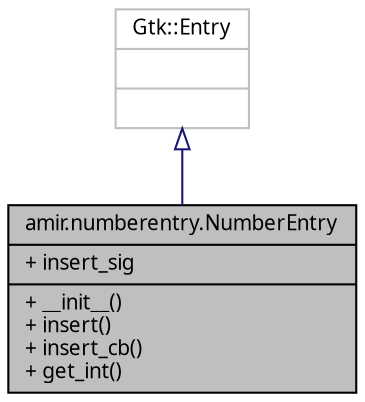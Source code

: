 digraph "amir.numberentry.NumberEntry"
{
 // LATEX_PDF_SIZE
  edge [fontname="FreeSans.ttf",fontsize="10",labelfontname="FreeSans.ttf",labelfontsize="10"];
  node [fontname="FreeSans.ttf",fontsize="10",shape=record];
  Node1 [label="{amir.numberentry.NumberEntry\n|+ insert_sig\l|+ __init__()\l+ insert()\l+ insert_cb()\l+ get_int()\l}",height=0.2,width=0.4,color="black", fillcolor="grey75", style="filled", fontcolor="black",tooltip=" "];
  Node2 -> Node1 [dir="back",color="midnightblue",fontsize="10",style="solid",arrowtail="onormal",fontname="FreeSans.ttf"];
  Node2 [label="{Gtk::Entry\n||}",height=0.2,width=0.4,color="grey75", fillcolor="white", style="filled",tooltip=" "];
}
